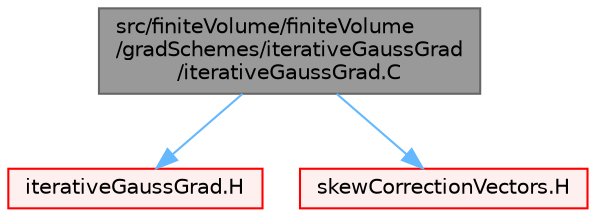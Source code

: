 digraph "src/finiteVolume/finiteVolume/gradSchemes/iterativeGaussGrad/iterativeGaussGrad.C"
{
 // LATEX_PDF_SIZE
  bgcolor="transparent";
  edge [fontname=Helvetica,fontsize=10,labelfontname=Helvetica,labelfontsize=10];
  node [fontname=Helvetica,fontsize=10,shape=box,height=0.2,width=0.4];
  Node1 [id="Node000001",label="src/finiteVolume/finiteVolume\l/gradSchemes/iterativeGaussGrad\l/iterativeGaussGrad.C",height=0.2,width=0.4,color="gray40", fillcolor="grey60", style="filled", fontcolor="black",tooltip=" "];
  Node1 -> Node2 [id="edge1_Node000001_Node000002",color="steelblue1",style="solid",tooltip=" "];
  Node2 [id="Node000002",label="iterativeGaussGrad.H",height=0.2,width=0.4,color="red", fillcolor="#FFF0F0", style="filled",URL="$iterativeGaussGrad_8H.html",tooltip=" "];
  Node1 -> Node152 [id="edge2_Node000001_Node000152",color="steelblue1",style="solid",tooltip=" "];
  Node152 [id="Node000152",label="skewCorrectionVectors.H",height=0.2,width=0.4,color="red", fillcolor="#FFF0F0", style="filled",URL="$skewCorrectionVectors_8H.html",tooltip=" "];
}
